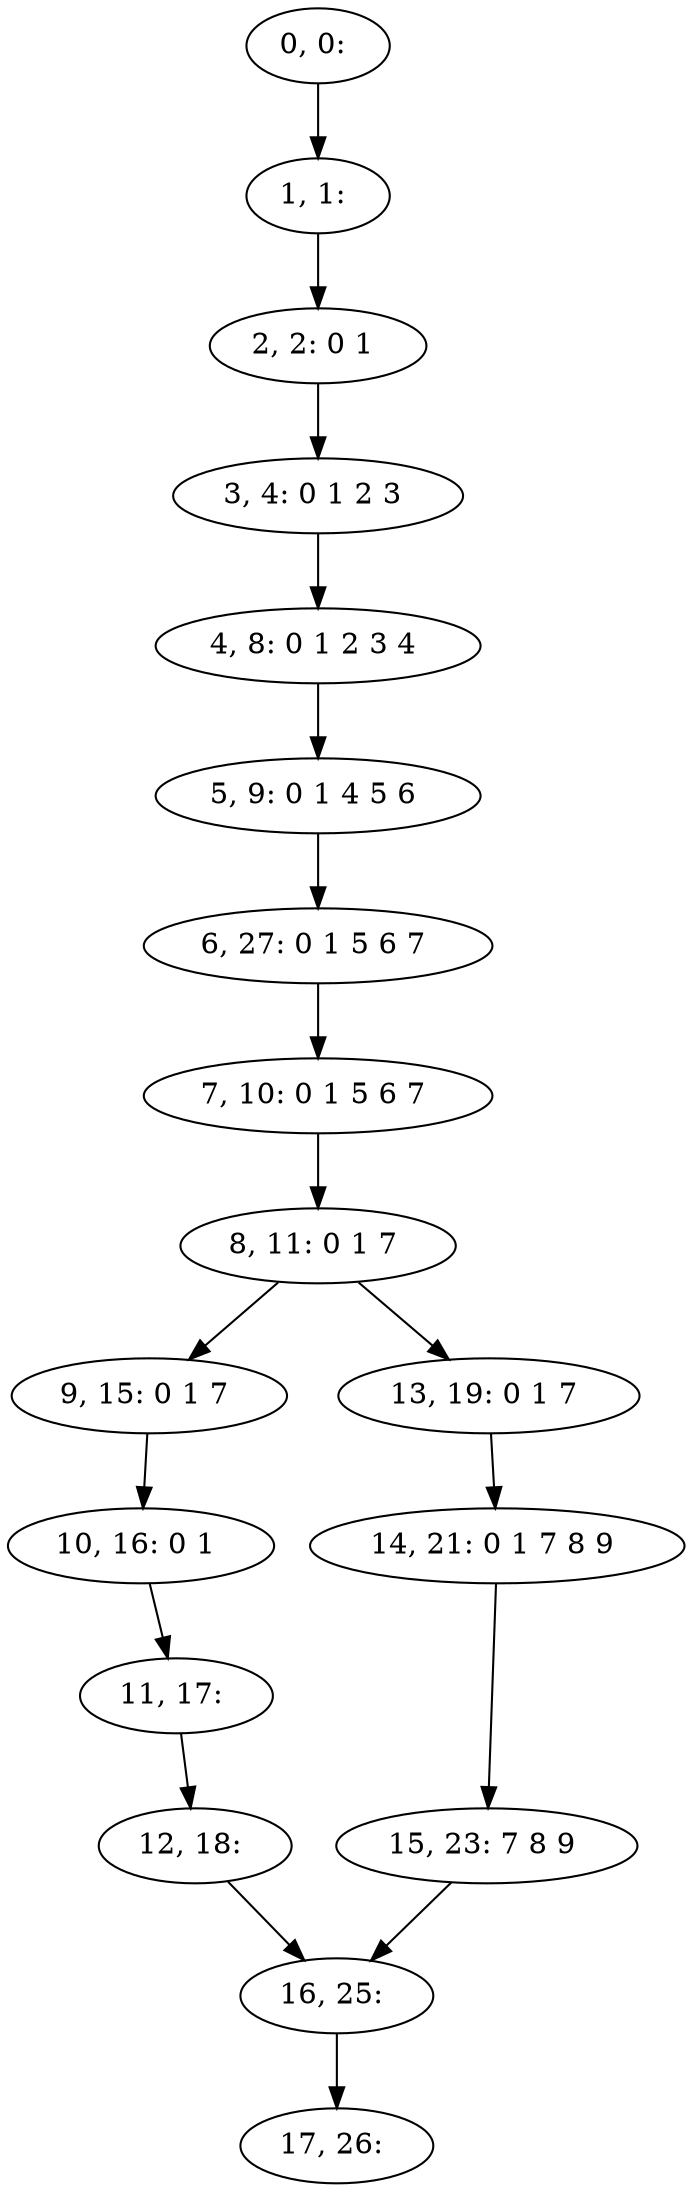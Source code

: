 digraph G {
0[label="0, 0: "];
1[label="1, 1: "];
2[label="2, 2: 0 1 "];
3[label="3, 4: 0 1 2 3 "];
4[label="4, 8: 0 1 2 3 4 "];
5[label="5, 9: 0 1 4 5 6 "];
6[label="6, 27: 0 1 5 6 7 "];
7[label="7, 10: 0 1 5 6 7 "];
8[label="8, 11: 0 1 7 "];
9[label="9, 15: 0 1 7 "];
10[label="10, 16: 0 1 "];
11[label="11, 17: "];
12[label="12, 18: "];
13[label="13, 19: 0 1 7 "];
14[label="14, 21: 0 1 7 8 9 "];
15[label="15, 23: 7 8 9 "];
16[label="16, 25: "];
17[label="17, 26: "];
0->1 ;
1->2 ;
2->3 ;
3->4 ;
4->5 ;
5->6 ;
6->7 ;
7->8 ;
8->9 ;
8->13 ;
9->10 ;
10->11 ;
11->12 ;
12->16 ;
13->14 ;
14->15 ;
15->16 ;
16->17 ;
}
